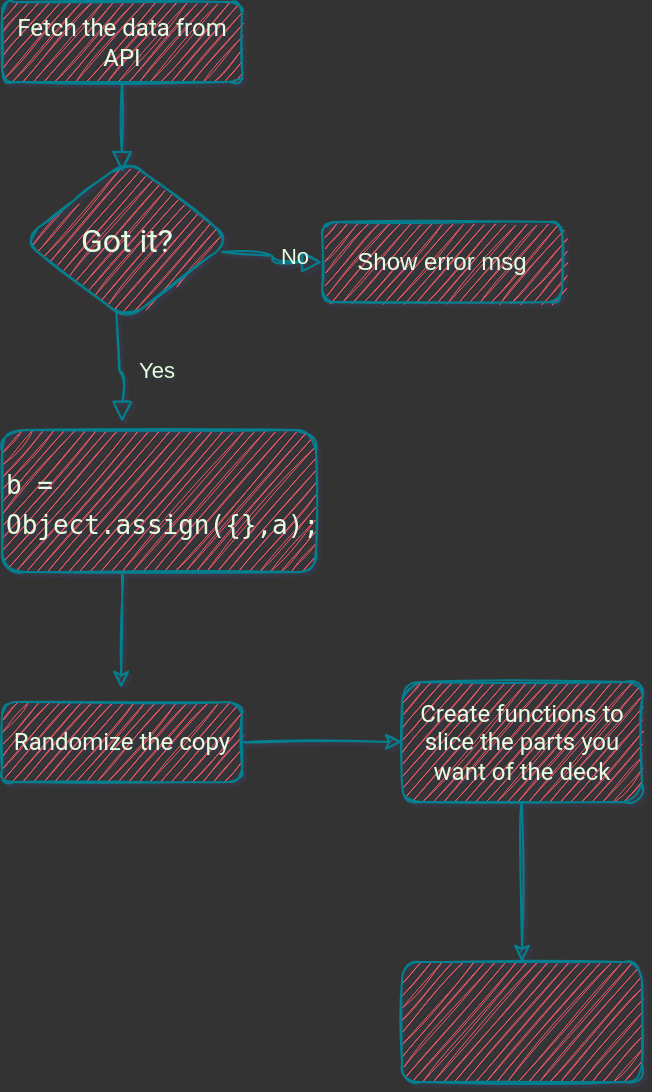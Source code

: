 <mxfile version="17.1.3" type="github">
  <diagram id="C5RBs43oDa-KdzZeNtuy" name="Page-1">
    <mxGraphModel dx="526" dy="423" grid="0" gridSize="11" guides="1" tooltips="1" connect="1" arrows="1" fold="1" page="1" pageScale="1" pageWidth="827" pageHeight="1169" background="#333333" math="0" shadow="1">
      <root>
        <mxCell id="WIyWlLk6GJQsqaUBKTNV-0" />
        <mxCell id="WIyWlLk6GJQsqaUBKTNV-1" parent="WIyWlLk6GJQsqaUBKTNV-0" />
        <mxCell id="WIyWlLk6GJQsqaUBKTNV-2" value="" style="rounded=1;html=1;jettySize=auto;orthogonalLoop=1;fontSize=11;endArrow=block;endFill=0;endSize=8;strokeWidth=1;shadow=0;labelBackgroundColor=none;edgeStyle=orthogonalEdgeStyle;strokeColor=#028090;fontColor=#E4FDE1;sketch=1;curved=1;" parent="WIyWlLk6GJQsqaUBKTNV-1" source="WIyWlLk6GJQsqaUBKTNV-3" edge="1">
          <mxGeometry relative="1" as="geometry">
            <mxPoint x="220" y="165" as="targetPoint" />
          </mxGeometry>
        </mxCell>
        <mxCell id="WIyWlLk6GJQsqaUBKTNV-3" value="Fetch the data from API" style="rounded=1;whiteSpace=wrap;html=1;fontSize=12;glass=0;strokeWidth=1;shadow=0;fillColor=#F45B69;strokeColor=#028090;fontColor=#E4FDE1;sketch=1;fontFamily=Roboto;fontSource=https%3A%2F%2Ffonts.googleapis.com%2Fcss%3Ffamily%3DRoboto;" parent="WIyWlLk6GJQsqaUBKTNV-1" vertex="1">
          <mxGeometry x="160" y="80" width="120" height="40" as="geometry" />
        </mxCell>
        <mxCell id="WIyWlLk6GJQsqaUBKTNV-4" value="Yes" style="rounded=1;html=1;jettySize=auto;orthogonalLoop=1;fontSize=11;endArrow=block;endFill=0;endSize=8;strokeWidth=1;shadow=0;labelBackgroundColor=none;edgeStyle=orthogonalEdgeStyle;strokeColor=#028090;fontColor=#E4FDE1;sketch=1;curved=1;exitX=0.448;exitY=0.925;exitDx=0;exitDy=0;exitPerimeter=0;" parent="WIyWlLk6GJQsqaUBKTNV-1" source="QAQG1bXOjU2wvJHP3KG0-1" edge="1">
          <mxGeometry y="20" relative="1" as="geometry">
            <mxPoint as="offset" />
            <mxPoint x="220" y="245" as="sourcePoint" />
            <mxPoint x="220" y="290" as="targetPoint" />
          </mxGeometry>
        </mxCell>
        <mxCell id="WIyWlLk6GJQsqaUBKTNV-5" value="No" style="edgeStyle=orthogonalEdgeStyle;rounded=1;html=1;jettySize=auto;orthogonalLoop=1;fontSize=11;endArrow=block;endFill=0;endSize=8;strokeWidth=1;shadow=0;labelBackgroundColor=none;strokeColor=#028090;fontColor=#E4FDE1;sketch=1;curved=1;" parent="WIyWlLk6GJQsqaUBKTNV-1" target="WIyWlLk6GJQsqaUBKTNV-7" edge="1">
          <mxGeometry y="10" relative="1" as="geometry">
            <mxPoint as="offset" />
            <mxPoint x="270" y="205" as="sourcePoint" />
          </mxGeometry>
        </mxCell>
        <mxCell id="WIyWlLk6GJQsqaUBKTNV-7" value="Show error msg" style="rounded=1;whiteSpace=wrap;html=1;fontSize=12;glass=0;strokeWidth=1;shadow=0;fillColor=#F45B69;strokeColor=#028090;fontColor=#E4FDE1;sketch=1;" parent="WIyWlLk6GJQsqaUBKTNV-1" vertex="1">
          <mxGeometry x="320" y="190" width="120" height="40" as="geometry" />
        </mxCell>
        <mxCell id="QAQG1bXOjU2wvJHP3KG0-9" value="" style="edgeStyle=orthogonalEdgeStyle;curved=1;rounded=1;sketch=1;orthogonalLoop=1;jettySize=auto;html=1;fontFamily=Roboto;fontSource=https%3A%2F%2Ffonts.googleapis.com%2Fcss%3Ffamily%3DRoboto;fontSize=13;fontColor=#E4FDE1;strokeColor=#028090;fillColor=#F45B69;" edge="1" parent="WIyWlLk6GJQsqaUBKTNV-1" source="WIyWlLk6GJQsqaUBKTNV-11" target="QAQG1bXOjU2wvJHP3KG0-8">
          <mxGeometry relative="1" as="geometry" />
        </mxCell>
        <mxCell id="WIyWlLk6GJQsqaUBKTNV-11" value="&lt;font data-font-src=&quot;https://fonts.googleapis.com/css?family=Roboto&quot; face=&quot;Roboto&quot;&gt;Randomize the copy&lt;/font&gt;" style="rounded=1;whiteSpace=wrap;html=1;fontSize=12;glass=0;strokeWidth=1;shadow=0;fillColor=#F45B69;strokeColor=#028090;fontColor=#E4FDE1;sketch=1;" parent="WIyWlLk6GJQsqaUBKTNV-1" vertex="1">
          <mxGeometry x="160" y="430" width="120" height="40" as="geometry" />
        </mxCell>
        <mxCell id="QAQG1bXOjU2wvJHP3KG0-1" value="Got it?" style="rhombus;whiteSpace=wrap;html=1;rounded=1;sketch=1;fontFamily=Roboto;fontSource=https%3A%2F%2Ffonts.googleapis.com%2Fcss%3Ffamily%3DRoboto;fontSize=16;fontColor=#E4FDE1;strokeColor=#028090;fillColor=#F45B69;" vertex="1" parent="WIyWlLk6GJQsqaUBKTNV-1">
          <mxGeometry x="170" y="159" width="105" height="80" as="geometry" />
        </mxCell>
        <mxCell id="QAQG1bXOjU2wvJHP3KG0-3" value="&lt;div align=&quot;left&quot;&gt;&lt;font style=&quot;font-size: 13px&quot;&gt;&lt;code&gt;b = Object.assign({},a);&lt;/code&gt;&lt;/font&gt;&lt;/div&gt;" style="rounded=1;whiteSpace=wrap;html=1;sketch=1;fontFamily=Roboto;fontSource=https%3A%2F%2Ffonts.googleapis.com%2Fcss%3Ffamily%3DRoboto;fontSize=16;fontColor=#E4FDE1;strokeColor=#028090;fillColor=#F45B69;align=left;" vertex="1" parent="WIyWlLk6GJQsqaUBKTNV-1">
          <mxGeometry x="160" y="294" width="157" height="71" as="geometry" />
        </mxCell>
        <mxCell id="QAQG1bXOjU2wvJHP3KG0-7" value="" style="endArrow=classic;html=1;rounded=1;sketch=1;fontFamily=Roboto;fontSource=https%3A%2F%2Ffonts.googleapis.com%2Fcss%3Ffamily%3DRoboto;fontSize=13;fontColor=#E4FDE1;strokeColor=#028090;fillColor=#F45B69;curved=1;" edge="1" parent="WIyWlLk6GJQsqaUBKTNV-1">
          <mxGeometry width="50" height="50" relative="1" as="geometry">
            <mxPoint x="220" y="365" as="sourcePoint" />
            <mxPoint x="219.5" y="423" as="targetPoint" />
          </mxGeometry>
        </mxCell>
        <mxCell id="QAQG1bXOjU2wvJHP3KG0-11" value="" style="edgeStyle=orthogonalEdgeStyle;curved=1;rounded=1;sketch=1;orthogonalLoop=1;jettySize=auto;html=1;fontFamily=Roboto;fontSource=https%3A%2F%2Ffonts.googleapis.com%2Fcss%3Ffamily%3DRoboto;fontSize=13;fontColor=#E4FDE1;strokeColor=#028090;fillColor=#F45B69;" edge="1" parent="WIyWlLk6GJQsqaUBKTNV-1" source="QAQG1bXOjU2wvJHP3KG0-8" target="QAQG1bXOjU2wvJHP3KG0-10">
          <mxGeometry relative="1" as="geometry" />
        </mxCell>
        <mxCell id="QAQG1bXOjU2wvJHP3KG0-8" value="Create functions to slice the parts you want of the deck" style="whiteSpace=wrap;html=1;fillColor=#F45B69;strokeColor=#028090;fontColor=#E4FDE1;rounded=1;glass=0;strokeWidth=1;shadow=0;sketch=1;fontFamily=Roboto;fontSource=https%3A%2F%2Ffonts.googleapis.com%2Fcss%3Ffamily%3DRoboto;" vertex="1" parent="WIyWlLk6GJQsqaUBKTNV-1">
          <mxGeometry x="360" y="420" width="120" height="60" as="geometry" />
        </mxCell>
        <mxCell id="QAQG1bXOjU2wvJHP3KG0-10" value="" style="whiteSpace=wrap;html=1;fontFamily=Roboto;fillColor=#F45B69;strokeColor=#028090;fontColor=#E4FDE1;rounded=1;glass=0;strokeWidth=1;shadow=0;sketch=1;fontSource=https%3A%2F%2Ffonts.googleapis.com%2Fcss%3Ffamily%3DRoboto;" vertex="1" parent="WIyWlLk6GJQsqaUBKTNV-1">
          <mxGeometry x="360" y="560" width="120" height="60" as="geometry" />
        </mxCell>
      </root>
    </mxGraphModel>
  </diagram>
</mxfile>

